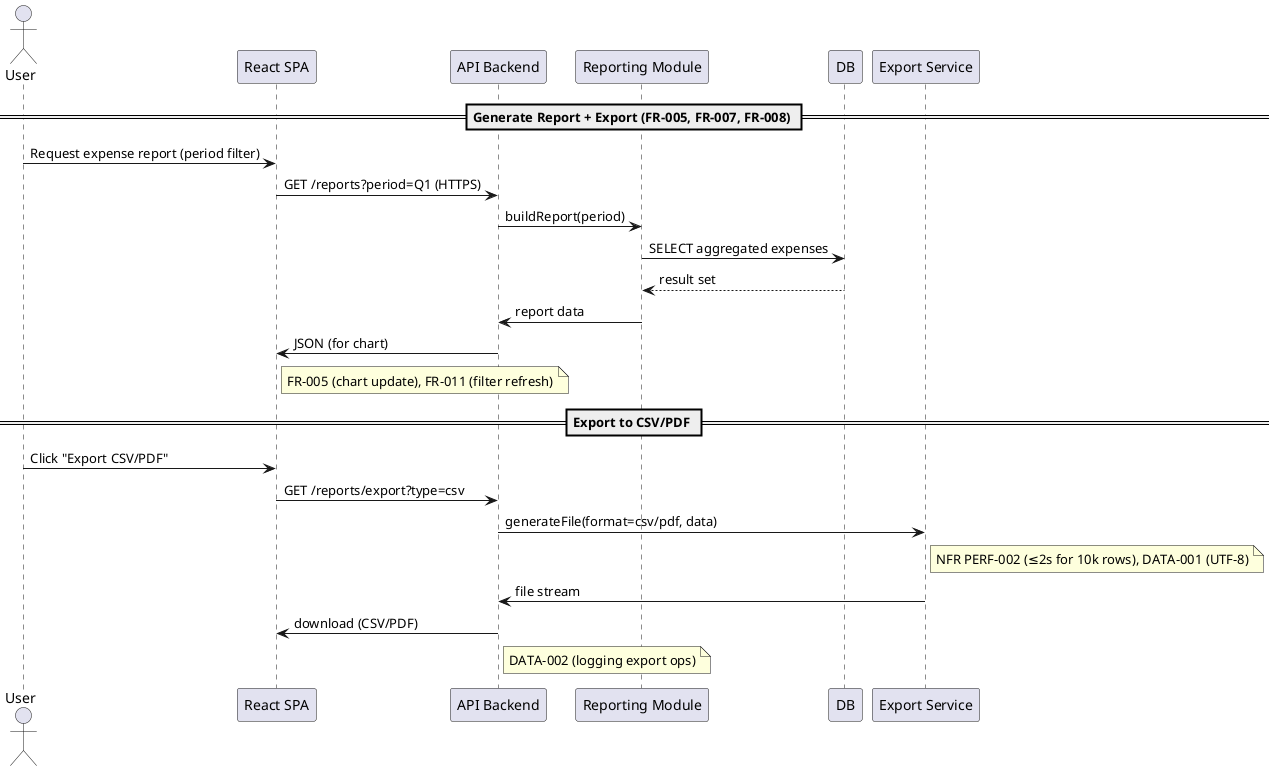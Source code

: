 @startuml
actor User
participant "React SPA" as Client
participant "API Backend" as API
participant "Reporting Module" as Reporting
participant "DB" as DB
participant "Export Service" as Export

== Generate Report + Export (FR-005, FR-007, FR-008) ==
User -> Client : Request expense report (period filter)
Client -> API : GET /reports?period=Q1 (HTTPS)
API -> Reporting : buildReport(period)
Reporting -> DB : SELECT aggregated expenses
DB --> Reporting : result set
Reporting -> API : report data
API -> Client : JSON (for chart)
note right of Client : FR-005 (chart update), FR-011 (filter refresh)

== Export to CSV/PDF ==
User -> Client : Click "Export CSV/PDF"
Client -> API : GET /reports/export?type=csv
API -> Export : generateFile(format=csv/pdf, data)
note right of Export : NFR PERF-002 (≤2s for 10k rows), DATA-001 (UTF-8)
Export -> API : file stream
API -> Client : download (CSV/PDF)
note right of API : DATA-002 (logging export ops)
@enduml